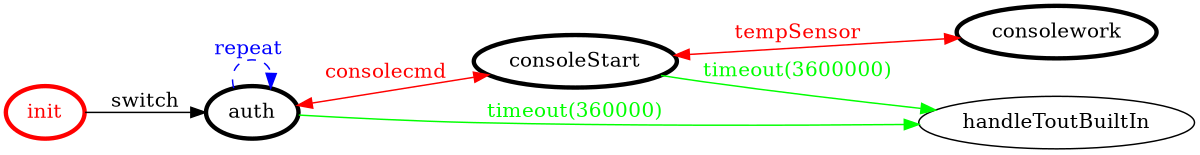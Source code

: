 /*
*
* A GraphViz DOT FSM description 
* Please use a GraphViz visualizer (like http://www.webgraphviz.com)
*  
*/

digraph finite_state_machine {
	rankdir=LR
	size="8,5"
	
	init [ color = red ][ fontcolor = red ][ penwidth = 3 ]
	auth [ color = black ][ fontcolor = black ][ penwidth = 3 ]
	consoleStart [ color = black ][ fontcolor = black ][ penwidth = 3 ]
	consolework [ color = black ][ fontcolor = black ][ penwidth = 3 ]
	
	init -> auth [ label = "switch" ][ color = black ][ fontcolor = black ]
	auth -> consoleStart [ label = "consolecmd" ][ color = red ][ fontcolor = red ][ dir = both ]
	consoleStart -> handleToutBuiltIn [ label = "timeout(3600000)" ][ color = green ][ fontcolor = green ]
	auth -> auth [ label = "repeat "][ style = dashed ][ color = blue ][ fontcolor = blue ]
	consoleStart -> consolework [ label = "tempSensor" ][ color = red ][ fontcolor = red ][ dir = both ]
	auth -> handleToutBuiltIn [ label = "timeout(360000)" ][ color = green ][ fontcolor = green ]
}
